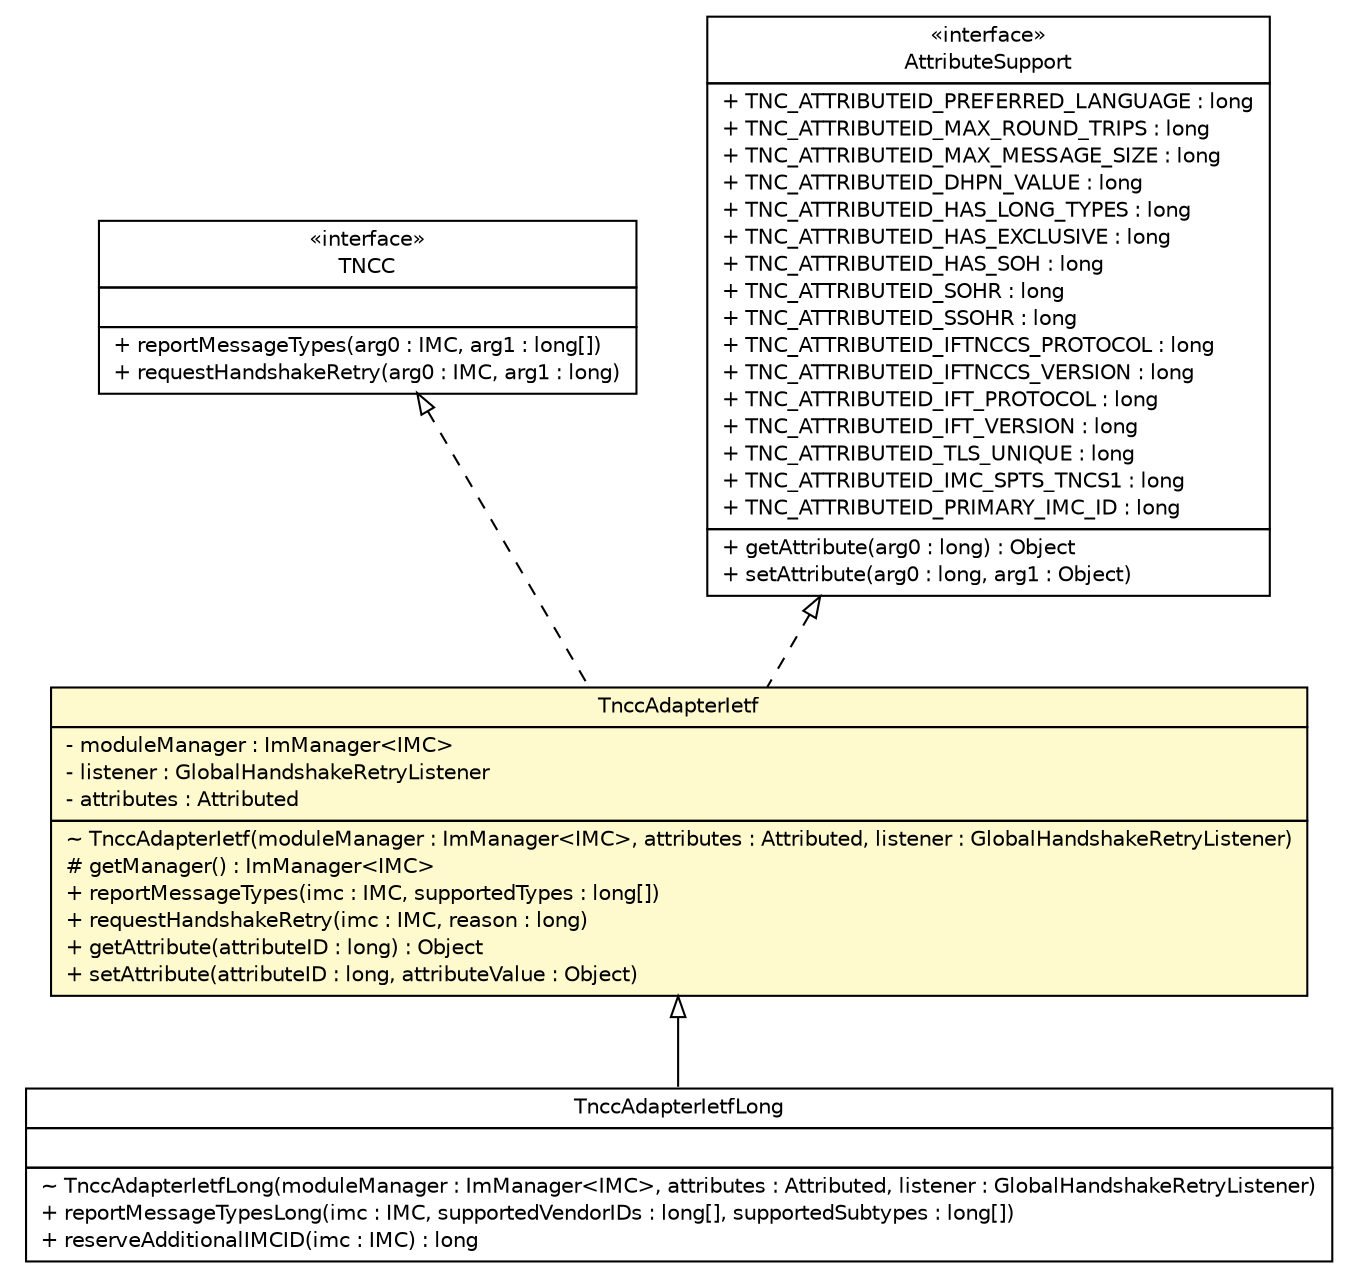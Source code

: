 #!/usr/local/bin/dot
#
# Class diagram 
# Generated by UMLGraph version R5_6 (http://www.umlgraph.org/)
#

digraph G {
	edge [fontname="Helvetica",fontsize=10,labelfontname="Helvetica",labelfontsize=10];
	node [fontname="Helvetica",fontsize=10,shape=plaintext];
	nodesep=0.25;
	ranksep=0.5;
	// de.hsbremen.tc.tnc.tnccs.adapter.tnccs.TnccAdapterIetf
	c28886 [label=<<table title="de.hsbremen.tc.tnc.tnccs.adapter.tnccs.TnccAdapterIetf" border="0" cellborder="1" cellspacing="0" cellpadding="2" port="p" bgcolor="lemonChiffon" href="./TnccAdapterIetf.html">
		<tr><td><table border="0" cellspacing="0" cellpadding="1">
<tr><td align="center" balign="center"> TnccAdapterIetf </td></tr>
		</table></td></tr>
		<tr><td><table border="0" cellspacing="0" cellpadding="1">
<tr><td align="left" balign="left"> - moduleManager : ImManager&lt;IMC&gt; </td></tr>
<tr><td align="left" balign="left"> - listener : GlobalHandshakeRetryListener </td></tr>
<tr><td align="left" balign="left"> - attributes : Attributed </td></tr>
		</table></td></tr>
		<tr><td><table border="0" cellspacing="0" cellpadding="1">
<tr><td align="left" balign="left"> ~ TnccAdapterIetf(moduleManager : ImManager&lt;IMC&gt;, attributes : Attributed, listener : GlobalHandshakeRetryListener) </td></tr>
<tr><td align="left" balign="left"> # getManager() : ImManager&lt;IMC&gt; </td></tr>
<tr><td align="left" balign="left"> + reportMessageTypes(imc : IMC, supportedTypes : long[]) </td></tr>
<tr><td align="left" balign="left"> + requestHandshakeRetry(imc : IMC, reason : long) </td></tr>
<tr><td align="left" balign="left"> + getAttribute(attributeID : long) : Object </td></tr>
<tr><td align="left" balign="left"> + setAttribute(attributeID : long, attributeValue : Object) </td></tr>
		</table></td></tr>
		</table>>, URL="./TnccAdapterIetf.html", fontname="Helvetica", fontcolor="black", fontsize=10.0];
	// de.hsbremen.tc.tnc.tnccs.adapter.tnccs.TnccAdapterIetfLong
	c28887 [label=<<table title="de.hsbremen.tc.tnc.tnccs.adapter.tnccs.TnccAdapterIetfLong" border="0" cellborder="1" cellspacing="0" cellpadding="2" port="p" href="./TnccAdapterIetfLong.html">
		<tr><td><table border="0" cellspacing="0" cellpadding="1">
<tr><td align="center" balign="center"> TnccAdapterIetfLong </td></tr>
		</table></td></tr>
		<tr><td><table border="0" cellspacing="0" cellpadding="1">
<tr><td align="left" balign="left">  </td></tr>
		</table></td></tr>
		<tr><td><table border="0" cellspacing="0" cellpadding="1">
<tr><td align="left" balign="left"> ~ TnccAdapterIetfLong(moduleManager : ImManager&lt;IMC&gt;, attributes : Attributed, listener : GlobalHandshakeRetryListener) </td></tr>
<tr><td align="left" balign="left"> + reportMessageTypesLong(imc : IMC, supportedVendorIDs : long[], supportedSubtypes : long[]) </td></tr>
<tr><td align="left" balign="left"> + reserveAdditionalIMCID(imc : IMC) : long </td></tr>
		</table></td></tr>
		</table>>, URL="./TnccAdapterIetfLong.html", fontname="Helvetica", fontcolor="black", fontsize=10.0];
	//de.hsbremen.tc.tnc.tnccs.adapter.tnccs.TnccAdapterIetf implements org.trustedcomputinggroup.tnc.ifimc.TNCC
	c28916:p -> c28886:p [dir=back,arrowtail=empty,style=dashed];
	//de.hsbremen.tc.tnc.tnccs.adapter.tnccs.TnccAdapterIetf implements org.trustedcomputinggroup.tnc.ifimc.AttributeSupport
	c28917:p -> c28886:p [dir=back,arrowtail=empty,style=dashed];
	//de.hsbremen.tc.tnc.tnccs.adapter.tnccs.TnccAdapterIetfLong extends de.hsbremen.tc.tnc.tnccs.adapter.tnccs.TnccAdapterIetf
	c28886:p -> c28887:p [dir=back,arrowtail=empty];
	// org.trustedcomputinggroup.tnc.ifimc.TNCC
	c28916 [label=<<table title="org.trustedcomputinggroup.tnc.ifimc.TNCC" border="0" cellborder="1" cellspacing="0" cellpadding="2" port="p" href="http://java.sun.com/j2se/1.4.2/docs/api/org/trustedcomputinggroup/tnc/ifimc/TNCC.html">
		<tr><td><table border="0" cellspacing="0" cellpadding="1">
<tr><td align="center" balign="center"> &#171;interface&#187; </td></tr>
<tr><td align="center" balign="center"> TNCC </td></tr>
		</table></td></tr>
		<tr><td><table border="0" cellspacing="0" cellpadding="1">
<tr><td align="left" balign="left">  </td></tr>
		</table></td></tr>
		<tr><td><table border="0" cellspacing="0" cellpadding="1">
<tr><td align="left" balign="left"> + reportMessageTypes(arg0 : IMC, arg1 : long[]) </td></tr>
<tr><td align="left" balign="left"> + requestHandshakeRetry(arg0 : IMC, arg1 : long) </td></tr>
		</table></td></tr>
		</table>>, URL="http://java.sun.com/j2se/1.4.2/docs/api/org/trustedcomputinggroup/tnc/ifimc/TNCC.html", fontname="Helvetica", fontcolor="black", fontsize=10.0];
	// org.trustedcomputinggroup.tnc.ifimc.AttributeSupport
	c28917 [label=<<table title="org.trustedcomputinggroup.tnc.ifimc.AttributeSupport" border="0" cellborder="1" cellspacing="0" cellpadding="2" port="p" href="http://java.sun.com/j2se/1.4.2/docs/api/org/trustedcomputinggroup/tnc/ifimc/AttributeSupport.html">
		<tr><td><table border="0" cellspacing="0" cellpadding="1">
<tr><td align="center" balign="center"> &#171;interface&#187; </td></tr>
<tr><td align="center" balign="center"> AttributeSupport </td></tr>
		</table></td></tr>
		<tr><td><table border="0" cellspacing="0" cellpadding="1">
<tr><td align="left" balign="left"> + TNC_ATTRIBUTEID_PREFERRED_LANGUAGE : long </td></tr>
<tr><td align="left" balign="left"> + TNC_ATTRIBUTEID_MAX_ROUND_TRIPS : long </td></tr>
<tr><td align="left" balign="left"> + TNC_ATTRIBUTEID_MAX_MESSAGE_SIZE : long </td></tr>
<tr><td align="left" balign="left"> + TNC_ATTRIBUTEID_DHPN_VALUE : long </td></tr>
<tr><td align="left" balign="left"> + TNC_ATTRIBUTEID_HAS_LONG_TYPES : long </td></tr>
<tr><td align="left" balign="left"> + TNC_ATTRIBUTEID_HAS_EXCLUSIVE : long </td></tr>
<tr><td align="left" balign="left"> + TNC_ATTRIBUTEID_HAS_SOH : long </td></tr>
<tr><td align="left" balign="left"> + TNC_ATTRIBUTEID_SOHR : long </td></tr>
<tr><td align="left" balign="left"> + TNC_ATTRIBUTEID_SSOHR : long </td></tr>
<tr><td align="left" balign="left"> + TNC_ATTRIBUTEID_IFTNCCS_PROTOCOL : long </td></tr>
<tr><td align="left" balign="left"> + TNC_ATTRIBUTEID_IFTNCCS_VERSION : long </td></tr>
<tr><td align="left" balign="left"> + TNC_ATTRIBUTEID_IFT_PROTOCOL : long </td></tr>
<tr><td align="left" balign="left"> + TNC_ATTRIBUTEID_IFT_VERSION : long </td></tr>
<tr><td align="left" balign="left"> + TNC_ATTRIBUTEID_TLS_UNIQUE : long </td></tr>
<tr><td align="left" balign="left"> + TNC_ATTRIBUTEID_IMC_SPTS_TNCS1 : long </td></tr>
<tr><td align="left" balign="left"> + TNC_ATTRIBUTEID_PRIMARY_IMC_ID : long </td></tr>
		</table></td></tr>
		<tr><td><table border="0" cellspacing="0" cellpadding="1">
<tr><td align="left" balign="left"> + getAttribute(arg0 : long) : Object </td></tr>
<tr><td align="left" balign="left"> + setAttribute(arg0 : long, arg1 : Object) </td></tr>
		</table></td></tr>
		</table>>, URL="http://java.sun.com/j2se/1.4.2/docs/api/org/trustedcomputinggroup/tnc/ifimc/AttributeSupport.html", fontname="Helvetica", fontcolor="black", fontsize=10.0];
}

